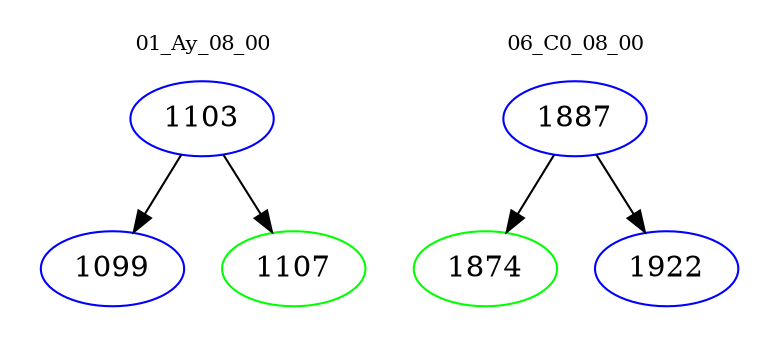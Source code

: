 digraph{
subgraph cluster_0 {
color = white
label = "01_Ay_08_00";
fontsize=10;
T0_1103 [label="1103", color="blue"]
T0_1103 -> T0_1099 [color="black"]
T0_1099 [label="1099", color="blue"]
T0_1103 -> T0_1107 [color="black"]
T0_1107 [label="1107", color="green"]
}
subgraph cluster_1 {
color = white
label = "06_C0_08_00";
fontsize=10;
T1_1887 [label="1887", color="blue"]
T1_1887 -> T1_1874 [color="black"]
T1_1874 [label="1874", color="green"]
T1_1887 -> T1_1922 [color="black"]
T1_1922 [label="1922", color="blue"]
}
}
